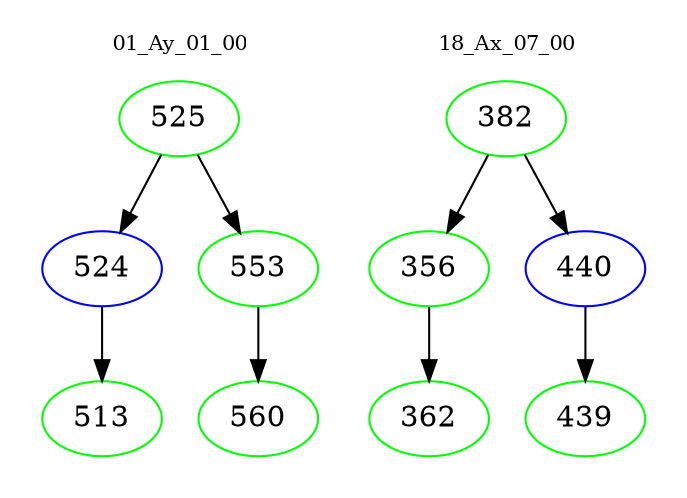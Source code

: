 digraph{
subgraph cluster_0 {
color = white
label = "01_Ay_01_00";
fontsize=10;
T0_525 [label="525", color="green"]
T0_525 -> T0_524 [color="black"]
T0_524 [label="524", color="blue"]
T0_524 -> T0_513 [color="black"]
T0_513 [label="513", color="green"]
T0_525 -> T0_553 [color="black"]
T0_553 [label="553", color="green"]
T0_553 -> T0_560 [color="black"]
T0_560 [label="560", color="green"]
}
subgraph cluster_1 {
color = white
label = "18_Ax_07_00";
fontsize=10;
T1_382 [label="382", color="green"]
T1_382 -> T1_356 [color="black"]
T1_356 [label="356", color="green"]
T1_356 -> T1_362 [color="black"]
T1_362 [label="362", color="green"]
T1_382 -> T1_440 [color="black"]
T1_440 [label="440", color="blue"]
T1_440 -> T1_439 [color="black"]
T1_439 [label="439", color="green"]
}
}
